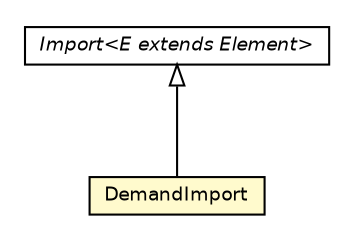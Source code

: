 #!/usr/local/bin/dot
#
# Class diagram 
# Generated by UMLGraph version 5.2 (http://www.umlgraph.org/)
#

digraph G {
	edge [fontname="Helvetica",fontsize=10,labelfontname="Helvetica",labelfontsize=10];
	node [fontname="Helvetica",fontsize=10,shape=plaintext];
	nodesep=0.25;
	ranksep=0.5;
	// chameleon.core.namespacepart.Import<E extends chameleon.core.element.Element>
	c19297 [label=<<table title="chameleon.core.namespacepart.Import" border="0" cellborder="1" cellspacing="0" cellpadding="2" port="p" href="./Import.html">
		<tr><td><table border="0" cellspacing="0" cellpadding="1">
<tr><td align="center" balign="center"><font face="Helvetica-Oblique"> Import&lt;E extends Element&gt; </font></td></tr>
		</table></td></tr>
		</table>>, fontname="Helvetica", fontcolor="black", fontsize=9.0];
	// chameleon.core.namespacepart.DemandImport
	c19298 [label=<<table title="chameleon.core.namespacepart.DemandImport" border="0" cellborder="1" cellspacing="0" cellpadding="2" port="p" bgcolor="lemonChiffon" href="./DemandImport.html">
		<tr><td><table border="0" cellspacing="0" cellpadding="1">
<tr><td align="center" balign="center"> DemandImport </td></tr>
		</table></td></tr>
		</table>>, fontname="Helvetica", fontcolor="black", fontsize=9.0];
	//chameleon.core.namespacepart.DemandImport extends chameleon.core.namespacepart.Import<chameleon.core.namespacepart.DemandImport>
	c19297:p -> c19298:p [dir=back,arrowtail=empty];
}

